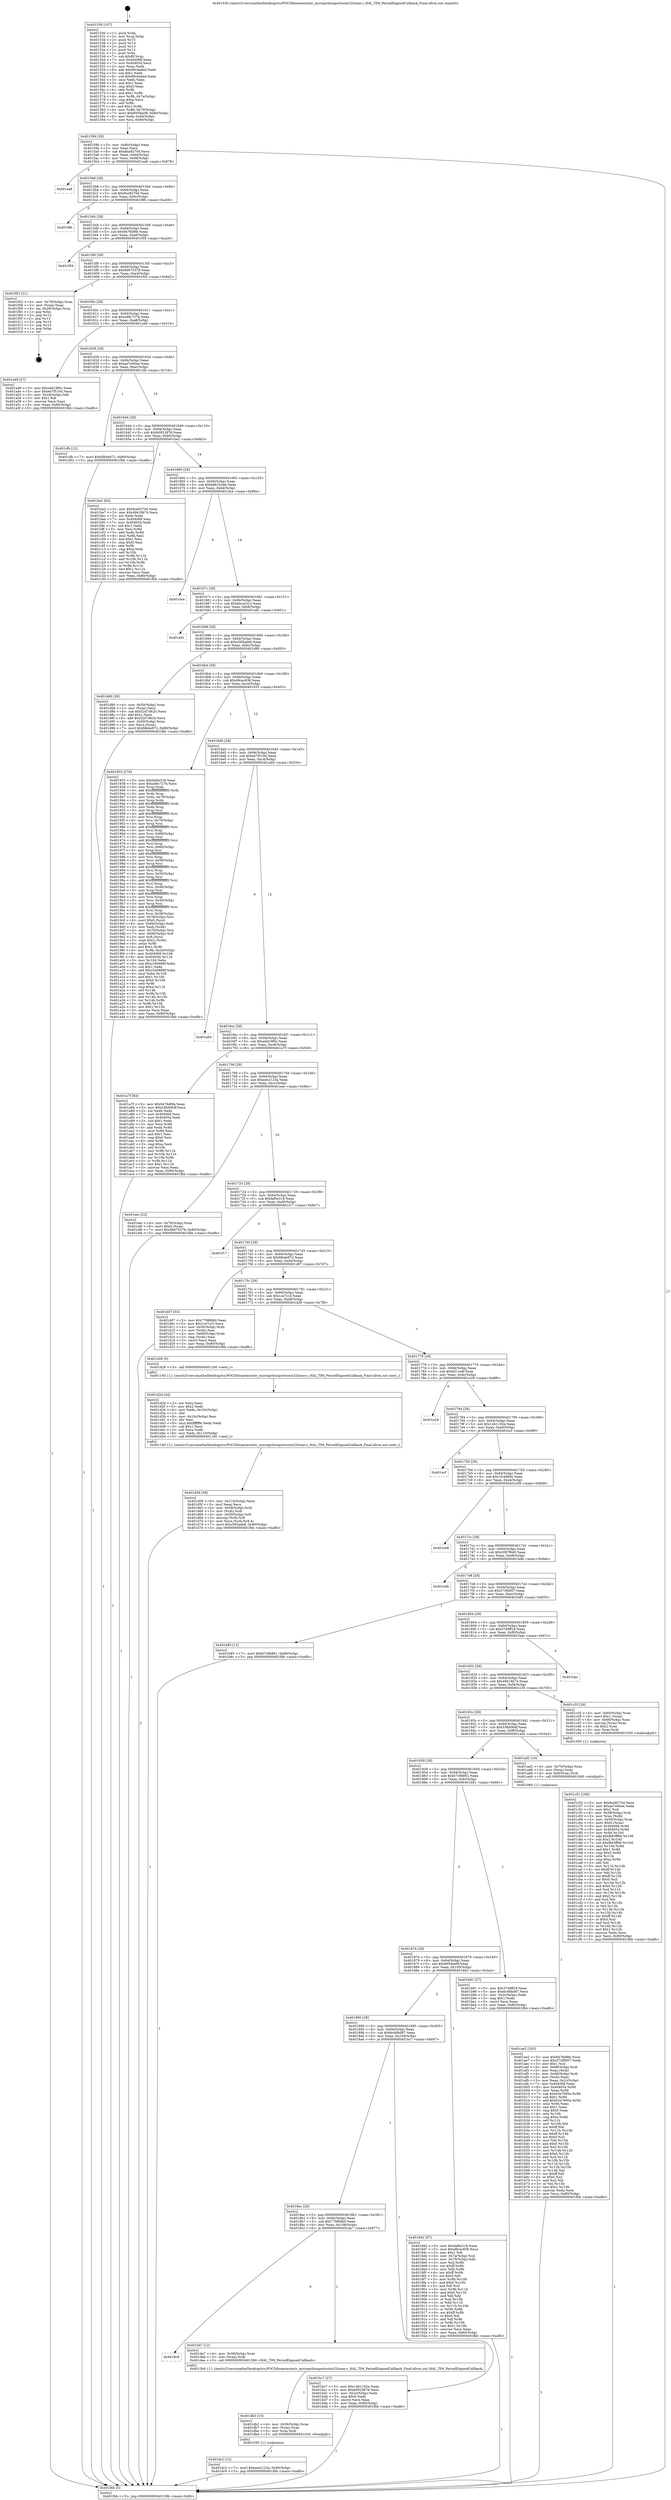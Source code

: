 digraph "0x401530" {
  label = "0x401530 (/mnt/c/Users/mathe/Desktop/tcc/POCII/binaries/extr_micropythonportsstm32timer.c_HAL_TIM_PeriodElapsedCallback_Final-ollvm.out::main(0))"
  labelloc = "t"
  node[shape=record]

  Entry [label="",width=0.3,height=0.3,shape=circle,fillcolor=black,style=filled]
  "0x40159b" [label="{
     0x40159b [29]\l
     | [instrs]\l
     &nbsp;&nbsp;0x40159b \<+3\>: mov -0x80(%rbp),%eax\l
     &nbsp;&nbsp;0x40159e \<+2\>: mov %eax,%ecx\l
     &nbsp;&nbsp;0x4015a0 \<+6\>: sub $0x8aa92709,%ecx\l
     &nbsp;&nbsp;0x4015a6 \<+6\>: mov %eax,-0x94(%rbp)\l
     &nbsp;&nbsp;0x4015ac \<+6\>: mov %ecx,-0x98(%rbp)\l
     &nbsp;&nbsp;0x4015b2 \<+6\>: je 0000000000401ea8 \<main+0x978\>\l
  }"]
  "0x401ea8" [label="{
     0x401ea8\l
  }", style=dashed]
  "0x4015b8" [label="{
     0x4015b8 [28]\l
     | [instrs]\l
     &nbsp;&nbsp;0x4015b8 \<+5\>: jmp 00000000004015bd \<main+0x8d\>\l
     &nbsp;&nbsp;0x4015bd \<+6\>: mov -0x94(%rbp),%eax\l
     &nbsp;&nbsp;0x4015c3 \<+5\>: sub $0x8ce8270d,%eax\l
     &nbsp;&nbsp;0x4015c8 \<+6\>: mov %eax,-0x9c(%rbp)\l
     &nbsp;&nbsp;0x4015ce \<+6\>: je 0000000000401f86 \<main+0xa56\>\l
  }"]
  Exit [label="",width=0.3,height=0.3,shape=circle,fillcolor=black,style=filled,peripheries=2]
  "0x401f86" [label="{
     0x401f86\l
  }", style=dashed]
  "0x4015d4" [label="{
     0x4015d4 [28]\l
     | [instrs]\l
     &nbsp;&nbsp;0x4015d4 \<+5\>: jmp 00000000004015d9 \<main+0xa9\>\l
     &nbsp;&nbsp;0x4015d9 \<+6\>: mov -0x94(%rbp),%eax\l
     &nbsp;&nbsp;0x4015df \<+5\>: sub $0x9476d9fe,%eax\l
     &nbsp;&nbsp;0x4015e4 \<+6\>: mov %eax,-0xa0(%rbp)\l
     &nbsp;&nbsp;0x4015ea \<+6\>: je 0000000000401f59 \<main+0xa29\>\l
  }"]
  "0x401dc2" [label="{
     0x401dc2 [12]\l
     | [instrs]\l
     &nbsp;&nbsp;0x401dc2 \<+7\>: movl $0xeee2123a,-0x80(%rbp)\l
     &nbsp;&nbsp;0x401dc9 \<+5\>: jmp 0000000000401fbb \<main+0xa8b\>\l
  }"]
  "0x401f59" [label="{
     0x401f59\l
  }", style=dashed]
  "0x4015f0" [label="{
     0x4015f0 [28]\l
     | [instrs]\l
     &nbsp;&nbsp;0x4015f0 \<+5\>: jmp 00000000004015f5 \<main+0xc5\>\l
     &nbsp;&nbsp;0x4015f5 \<+6\>: mov -0x94(%rbp),%eax\l
     &nbsp;&nbsp;0x4015fb \<+5\>: sub $0x9b675378,%eax\l
     &nbsp;&nbsp;0x401600 \<+6\>: mov %eax,-0xa4(%rbp)\l
     &nbsp;&nbsp;0x401606 \<+6\>: je 0000000000401f02 \<main+0x9d2\>\l
  }"]
  "0x401db3" [label="{
     0x401db3 [15]\l
     | [instrs]\l
     &nbsp;&nbsp;0x401db3 \<+4\>: mov -0x58(%rbp),%rax\l
     &nbsp;&nbsp;0x401db7 \<+3\>: mov (%rax),%rax\l
     &nbsp;&nbsp;0x401dba \<+3\>: mov %rax,%rdi\l
     &nbsp;&nbsp;0x401dbd \<+5\>: call 0000000000401030 \<free@plt\>\l
     | [calls]\l
     &nbsp;&nbsp;0x401030 \{1\} (unknown)\l
  }"]
  "0x401f02" [label="{
     0x401f02 [21]\l
     | [instrs]\l
     &nbsp;&nbsp;0x401f02 \<+4\>: mov -0x78(%rbp),%rax\l
     &nbsp;&nbsp;0x401f06 \<+2\>: mov (%rax),%eax\l
     &nbsp;&nbsp;0x401f08 \<+4\>: lea -0x28(%rbp),%rsp\l
     &nbsp;&nbsp;0x401f0c \<+1\>: pop %rbx\l
     &nbsp;&nbsp;0x401f0d \<+2\>: pop %r12\l
     &nbsp;&nbsp;0x401f0f \<+2\>: pop %r13\l
     &nbsp;&nbsp;0x401f11 \<+2\>: pop %r14\l
     &nbsp;&nbsp;0x401f13 \<+2\>: pop %r15\l
     &nbsp;&nbsp;0x401f15 \<+1\>: pop %rbp\l
     &nbsp;&nbsp;0x401f16 \<+1\>: ret\l
  }"]
  "0x40160c" [label="{
     0x40160c [28]\l
     | [instrs]\l
     &nbsp;&nbsp;0x40160c \<+5\>: jmp 0000000000401611 \<main+0xe1\>\l
     &nbsp;&nbsp;0x401611 \<+6\>: mov -0x94(%rbp),%eax\l
     &nbsp;&nbsp;0x401617 \<+5\>: sub $0xa48c727b,%eax\l
     &nbsp;&nbsp;0x40161c \<+6\>: mov %eax,-0xa8(%rbp)\l
     &nbsp;&nbsp;0x401622 \<+6\>: je 0000000000401a49 \<main+0x519\>\l
  }"]
  "0x4018c8" [label="{
     0x4018c8\l
  }", style=dashed]
  "0x401a49" [label="{
     0x401a49 [27]\l
     | [instrs]\l
     &nbsp;&nbsp;0x401a49 \<+5\>: mov $0xedd19f0c,%eax\l
     &nbsp;&nbsp;0x401a4e \<+5\>: mov $0xeb7f510d,%ecx\l
     &nbsp;&nbsp;0x401a53 \<+3\>: mov -0x2d(%rbp),%dl\l
     &nbsp;&nbsp;0x401a56 \<+3\>: test $0x1,%dl\l
     &nbsp;&nbsp;0x401a59 \<+3\>: cmovne %ecx,%eax\l
     &nbsp;&nbsp;0x401a5c \<+3\>: mov %eax,-0x80(%rbp)\l
     &nbsp;&nbsp;0x401a5f \<+5\>: jmp 0000000000401fbb \<main+0xa8b\>\l
  }"]
  "0x401628" [label="{
     0x401628 [28]\l
     | [instrs]\l
     &nbsp;&nbsp;0x401628 \<+5\>: jmp 000000000040162d \<main+0xfd\>\l
     &nbsp;&nbsp;0x40162d \<+6\>: mov -0x94(%rbp),%eax\l
     &nbsp;&nbsp;0x401633 \<+5\>: sub $0xae7e00ee,%eax\l
     &nbsp;&nbsp;0x401638 \<+6\>: mov %eax,-0xac(%rbp)\l
     &nbsp;&nbsp;0x40163e \<+6\>: je 0000000000401cfb \<main+0x7cb\>\l
  }"]
  "0x401da7" [label="{
     0x401da7 [12]\l
     | [instrs]\l
     &nbsp;&nbsp;0x401da7 \<+4\>: mov -0x58(%rbp),%rax\l
     &nbsp;&nbsp;0x401dab \<+3\>: mov (%rax),%rdi\l
     &nbsp;&nbsp;0x401dae \<+5\>: call 00000000004013b0 \<HAL_TIM_PeriodElapsedCallback\>\l
     | [calls]\l
     &nbsp;&nbsp;0x4013b0 \{1\} (/mnt/c/Users/mathe/Desktop/tcc/POCII/binaries/extr_micropythonportsstm32timer.c_HAL_TIM_PeriodElapsedCallback_Final-ollvm.out::HAL_TIM_PeriodElapsedCallback)\l
  }"]
  "0x401cfb" [label="{
     0x401cfb [12]\l
     | [instrs]\l
     &nbsp;&nbsp;0x401cfb \<+7\>: movl $0xfdb4e972,-0x80(%rbp)\l
     &nbsp;&nbsp;0x401d02 \<+5\>: jmp 0000000000401fbb \<main+0xa8b\>\l
  }"]
  "0x401644" [label="{
     0x401644 [28]\l
     | [instrs]\l
     &nbsp;&nbsp;0x401644 \<+5\>: jmp 0000000000401649 \<main+0x119\>\l
     &nbsp;&nbsp;0x401649 \<+6\>: mov -0x94(%rbp),%eax\l
     &nbsp;&nbsp;0x40164f \<+5\>: sub $0xb0923876,%eax\l
     &nbsp;&nbsp;0x401654 \<+6\>: mov %eax,-0xb0(%rbp)\l
     &nbsp;&nbsp;0x40165a \<+6\>: je 0000000000401be2 \<main+0x6b2\>\l
  }"]
  "0x401d59" [label="{
     0x401d59 [39]\l
     | [instrs]\l
     &nbsp;&nbsp;0x401d59 \<+6\>: mov -0x110(%rbp),%ecx\l
     &nbsp;&nbsp;0x401d5f \<+3\>: imul %eax,%ecx\l
     &nbsp;&nbsp;0x401d62 \<+4\>: mov -0x58(%rbp),%rdi\l
     &nbsp;&nbsp;0x401d66 \<+3\>: mov (%rdi),%rdi\l
     &nbsp;&nbsp;0x401d69 \<+4\>: mov -0x50(%rbp),%r8\l
     &nbsp;&nbsp;0x401d6d \<+3\>: movslq (%r8),%r8\l
     &nbsp;&nbsp;0x401d70 \<+4\>: mov %ecx,(%rdi,%r8,4)\l
     &nbsp;&nbsp;0x401d74 \<+7\>: movl $0xc565ade6,-0x80(%rbp)\l
     &nbsp;&nbsp;0x401d7b \<+5\>: jmp 0000000000401fbb \<main+0xa8b\>\l
  }"]
  "0x401be2" [label="{
     0x401be2 [83]\l
     | [instrs]\l
     &nbsp;&nbsp;0x401be2 \<+5\>: mov $0x8ce8270d,%eax\l
     &nbsp;&nbsp;0x401be7 \<+5\>: mov $0x46618b74,%ecx\l
     &nbsp;&nbsp;0x401bec \<+2\>: xor %edx,%edx\l
     &nbsp;&nbsp;0x401bee \<+7\>: mov 0x404068,%esi\l
     &nbsp;&nbsp;0x401bf5 \<+7\>: mov 0x404054,%edi\l
     &nbsp;&nbsp;0x401bfc \<+3\>: sub $0x1,%edx\l
     &nbsp;&nbsp;0x401bff \<+3\>: mov %esi,%r8d\l
     &nbsp;&nbsp;0x401c02 \<+3\>: add %edx,%r8d\l
     &nbsp;&nbsp;0x401c05 \<+4\>: imul %r8d,%esi\l
     &nbsp;&nbsp;0x401c09 \<+3\>: and $0x1,%esi\l
     &nbsp;&nbsp;0x401c0c \<+3\>: cmp $0x0,%esi\l
     &nbsp;&nbsp;0x401c0f \<+4\>: sete %r9b\l
     &nbsp;&nbsp;0x401c13 \<+3\>: cmp $0xa,%edi\l
     &nbsp;&nbsp;0x401c16 \<+4\>: setl %r10b\l
     &nbsp;&nbsp;0x401c1a \<+3\>: mov %r9b,%r11b\l
     &nbsp;&nbsp;0x401c1d \<+3\>: and %r10b,%r11b\l
     &nbsp;&nbsp;0x401c20 \<+3\>: xor %r10b,%r9b\l
     &nbsp;&nbsp;0x401c23 \<+3\>: or %r9b,%r11b\l
     &nbsp;&nbsp;0x401c26 \<+4\>: test $0x1,%r11b\l
     &nbsp;&nbsp;0x401c2a \<+3\>: cmovne %ecx,%eax\l
     &nbsp;&nbsp;0x401c2d \<+3\>: mov %eax,-0x80(%rbp)\l
     &nbsp;&nbsp;0x401c30 \<+5\>: jmp 0000000000401fbb \<main+0xa8b\>\l
  }"]
  "0x401660" [label="{
     0x401660 [28]\l
     | [instrs]\l
     &nbsp;&nbsp;0x401660 \<+5\>: jmp 0000000000401665 \<main+0x135\>\l
     &nbsp;&nbsp;0x401665 \<+6\>: mov -0x94(%rbp),%eax\l
     &nbsp;&nbsp;0x40166b \<+5\>: sub $0xbb61b3de,%eax\l
     &nbsp;&nbsp;0x401670 \<+6\>: mov %eax,-0xb4(%rbp)\l
     &nbsp;&nbsp;0x401676 \<+6\>: je 0000000000401dce \<main+0x89e\>\l
  }"]
  "0x401d2d" [label="{
     0x401d2d [44]\l
     | [instrs]\l
     &nbsp;&nbsp;0x401d2d \<+2\>: xor %ecx,%ecx\l
     &nbsp;&nbsp;0x401d2f \<+5\>: mov $0x2,%edx\l
     &nbsp;&nbsp;0x401d34 \<+6\>: mov %edx,-0x10c(%rbp)\l
     &nbsp;&nbsp;0x401d3a \<+1\>: cltd\l
     &nbsp;&nbsp;0x401d3b \<+6\>: mov -0x10c(%rbp),%esi\l
     &nbsp;&nbsp;0x401d41 \<+2\>: idiv %esi\l
     &nbsp;&nbsp;0x401d43 \<+6\>: imul $0xfffffffe,%edx,%edx\l
     &nbsp;&nbsp;0x401d49 \<+3\>: sub $0x1,%ecx\l
     &nbsp;&nbsp;0x401d4c \<+2\>: sub %ecx,%edx\l
     &nbsp;&nbsp;0x401d4e \<+6\>: mov %edx,-0x110(%rbp)\l
     &nbsp;&nbsp;0x401d54 \<+5\>: call 0000000000401160 \<next_i\>\l
     | [calls]\l
     &nbsp;&nbsp;0x401160 \{1\} (/mnt/c/Users/mathe/Desktop/tcc/POCII/binaries/extr_micropythonportsstm32timer.c_HAL_TIM_PeriodElapsedCallback_Final-ollvm.out::next_i)\l
  }"]
  "0x401dce" [label="{
     0x401dce\l
  }", style=dashed]
  "0x40167c" [label="{
     0x40167c [28]\l
     | [instrs]\l
     &nbsp;&nbsp;0x40167c \<+5\>: jmp 0000000000401681 \<main+0x151\>\l
     &nbsp;&nbsp;0x401681 \<+6\>: mov -0x94(%rbp),%eax\l
     &nbsp;&nbsp;0x401687 \<+5\>: sub $0xbbcce31e,%eax\l
     &nbsp;&nbsp;0x40168c \<+6\>: mov %eax,-0xb8(%rbp)\l
     &nbsp;&nbsp;0x401692 \<+6\>: je 0000000000401e81 \<main+0x951\>\l
  }"]
  "0x401c52" [label="{
     0x401c52 [169]\l
     | [instrs]\l
     &nbsp;&nbsp;0x401c52 \<+5\>: mov $0x8ce8270d,%ecx\l
     &nbsp;&nbsp;0x401c57 \<+5\>: mov $0xae7e00ee,%edx\l
     &nbsp;&nbsp;0x401c5c \<+3\>: mov $0x1,%sil\l
     &nbsp;&nbsp;0x401c5f \<+4\>: mov -0x58(%rbp),%rdi\l
     &nbsp;&nbsp;0x401c63 \<+3\>: mov %rax,(%rdi)\l
     &nbsp;&nbsp;0x401c66 \<+4\>: mov -0x50(%rbp),%rax\l
     &nbsp;&nbsp;0x401c6a \<+6\>: movl $0x0,(%rax)\l
     &nbsp;&nbsp;0x401c70 \<+8\>: mov 0x404068,%r8d\l
     &nbsp;&nbsp;0x401c78 \<+8\>: mov 0x404054,%r9d\l
     &nbsp;&nbsp;0x401c80 \<+3\>: mov %r8d,%r10d\l
     &nbsp;&nbsp;0x401c83 \<+7\>: add $0xfb63ff66,%r10d\l
     &nbsp;&nbsp;0x401c8a \<+4\>: sub $0x1,%r10d\l
     &nbsp;&nbsp;0x401c8e \<+7\>: sub $0xfb63ff66,%r10d\l
     &nbsp;&nbsp;0x401c95 \<+4\>: imul %r10d,%r8d\l
     &nbsp;&nbsp;0x401c99 \<+4\>: and $0x1,%r8d\l
     &nbsp;&nbsp;0x401c9d \<+4\>: cmp $0x0,%r8d\l
     &nbsp;&nbsp;0x401ca1 \<+4\>: sete %r11b\l
     &nbsp;&nbsp;0x401ca5 \<+4\>: cmp $0xa,%r9d\l
     &nbsp;&nbsp;0x401ca9 \<+3\>: setl %bl\l
     &nbsp;&nbsp;0x401cac \<+3\>: mov %r11b,%r14b\l
     &nbsp;&nbsp;0x401caf \<+4\>: xor $0xff,%r14b\l
     &nbsp;&nbsp;0x401cb3 \<+3\>: mov %bl,%r15b\l
     &nbsp;&nbsp;0x401cb6 \<+4\>: xor $0xff,%r15b\l
     &nbsp;&nbsp;0x401cba \<+4\>: xor $0x0,%sil\l
     &nbsp;&nbsp;0x401cbe \<+3\>: mov %r14b,%r12b\l
     &nbsp;&nbsp;0x401cc1 \<+4\>: and $0x0,%r12b\l
     &nbsp;&nbsp;0x401cc5 \<+3\>: and %sil,%r11b\l
     &nbsp;&nbsp;0x401cc8 \<+3\>: mov %r15b,%r13b\l
     &nbsp;&nbsp;0x401ccb \<+4\>: and $0x0,%r13b\l
     &nbsp;&nbsp;0x401ccf \<+3\>: and %sil,%bl\l
     &nbsp;&nbsp;0x401cd2 \<+3\>: or %r11b,%r12b\l
     &nbsp;&nbsp;0x401cd5 \<+3\>: or %bl,%r13b\l
     &nbsp;&nbsp;0x401cd8 \<+3\>: xor %r13b,%r12b\l
     &nbsp;&nbsp;0x401cdb \<+3\>: or %r15b,%r14b\l
     &nbsp;&nbsp;0x401cde \<+4\>: xor $0xff,%r14b\l
     &nbsp;&nbsp;0x401ce2 \<+4\>: or $0x0,%sil\l
     &nbsp;&nbsp;0x401ce6 \<+3\>: and %sil,%r14b\l
     &nbsp;&nbsp;0x401ce9 \<+3\>: or %r14b,%r12b\l
     &nbsp;&nbsp;0x401cec \<+4\>: test $0x1,%r12b\l
     &nbsp;&nbsp;0x401cf0 \<+3\>: cmovne %edx,%ecx\l
     &nbsp;&nbsp;0x401cf3 \<+3\>: mov %ecx,-0x80(%rbp)\l
     &nbsp;&nbsp;0x401cf6 \<+5\>: jmp 0000000000401fbb \<main+0xa8b\>\l
  }"]
  "0x401e81" [label="{
     0x401e81\l
  }", style=dashed]
  "0x401698" [label="{
     0x401698 [28]\l
     | [instrs]\l
     &nbsp;&nbsp;0x401698 \<+5\>: jmp 000000000040169d \<main+0x16d\>\l
     &nbsp;&nbsp;0x40169d \<+6\>: mov -0x94(%rbp),%eax\l
     &nbsp;&nbsp;0x4016a3 \<+5\>: sub $0xc565ade6,%eax\l
     &nbsp;&nbsp;0x4016a8 \<+6\>: mov %eax,-0xbc(%rbp)\l
     &nbsp;&nbsp;0x4016ae \<+6\>: je 0000000000401d80 \<main+0x850\>\l
  }"]
  "0x4018ac" [label="{
     0x4018ac [28]\l
     | [instrs]\l
     &nbsp;&nbsp;0x4018ac \<+5\>: jmp 00000000004018b1 \<main+0x381\>\l
     &nbsp;&nbsp;0x4018b1 \<+6\>: mov -0x94(%rbp),%eax\l
     &nbsp;&nbsp;0x4018b7 \<+5\>: sub $0x7798fdb0,%eax\l
     &nbsp;&nbsp;0x4018bc \<+6\>: mov %eax,-0x108(%rbp)\l
     &nbsp;&nbsp;0x4018c2 \<+6\>: je 0000000000401da7 \<main+0x877\>\l
  }"]
  "0x401d80" [label="{
     0x401d80 [39]\l
     | [instrs]\l
     &nbsp;&nbsp;0x401d80 \<+4\>: mov -0x50(%rbp),%rax\l
     &nbsp;&nbsp;0x401d84 \<+2\>: mov (%rax),%ecx\l
     &nbsp;&nbsp;0x401d86 \<+6\>: sub $0x52d7d620,%ecx\l
     &nbsp;&nbsp;0x401d8c \<+3\>: add $0x1,%ecx\l
     &nbsp;&nbsp;0x401d8f \<+6\>: add $0x52d7d620,%ecx\l
     &nbsp;&nbsp;0x401d95 \<+4\>: mov -0x50(%rbp),%rax\l
     &nbsp;&nbsp;0x401d99 \<+2\>: mov %ecx,(%rax)\l
     &nbsp;&nbsp;0x401d9b \<+7\>: movl $0xfdb4e972,-0x80(%rbp)\l
     &nbsp;&nbsp;0x401da2 \<+5\>: jmp 0000000000401fbb \<main+0xa8b\>\l
  }"]
  "0x4016b4" [label="{
     0x4016b4 [28]\l
     | [instrs]\l
     &nbsp;&nbsp;0x4016b4 \<+5\>: jmp 00000000004016b9 \<main+0x189\>\l
     &nbsp;&nbsp;0x4016b9 \<+6\>: mov -0x94(%rbp),%eax\l
     &nbsp;&nbsp;0x4016bf \<+5\>: sub $0xd9cec936,%eax\l
     &nbsp;&nbsp;0x4016c4 \<+6\>: mov %eax,-0xc0(%rbp)\l
     &nbsp;&nbsp;0x4016ca \<+6\>: je 0000000000401933 \<main+0x403\>\l
  }"]
  "0x401bc7" [label="{
     0x401bc7 [27]\l
     | [instrs]\l
     &nbsp;&nbsp;0x401bc7 \<+5\>: mov $0x14b1192e,%eax\l
     &nbsp;&nbsp;0x401bcc \<+5\>: mov $0xb0923876,%ecx\l
     &nbsp;&nbsp;0x401bd1 \<+3\>: mov -0x2c(%rbp),%edx\l
     &nbsp;&nbsp;0x401bd4 \<+3\>: cmp $0x0,%edx\l
     &nbsp;&nbsp;0x401bd7 \<+3\>: cmove %ecx,%eax\l
     &nbsp;&nbsp;0x401bda \<+3\>: mov %eax,-0x80(%rbp)\l
     &nbsp;&nbsp;0x401bdd \<+5\>: jmp 0000000000401fbb \<main+0xa8b\>\l
  }"]
  "0x401933" [label="{
     0x401933 [278]\l
     | [instrs]\l
     &nbsp;&nbsp;0x401933 \<+5\>: mov $0xfaf0e318,%eax\l
     &nbsp;&nbsp;0x401938 \<+5\>: mov $0xa48c727b,%ecx\l
     &nbsp;&nbsp;0x40193d \<+3\>: mov %rsp,%rdx\l
     &nbsp;&nbsp;0x401940 \<+4\>: add $0xfffffffffffffff0,%rdx\l
     &nbsp;&nbsp;0x401944 \<+3\>: mov %rdx,%rsp\l
     &nbsp;&nbsp;0x401947 \<+4\>: mov %rdx,-0x78(%rbp)\l
     &nbsp;&nbsp;0x40194b \<+3\>: mov %rsp,%rdx\l
     &nbsp;&nbsp;0x40194e \<+4\>: add $0xfffffffffffffff0,%rdx\l
     &nbsp;&nbsp;0x401952 \<+3\>: mov %rdx,%rsp\l
     &nbsp;&nbsp;0x401955 \<+3\>: mov %rsp,%rsi\l
     &nbsp;&nbsp;0x401958 \<+4\>: add $0xfffffffffffffff0,%rsi\l
     &nbsp;&nbsp;0x40195c \<+3\>: mov %rsi,%rsp\l
     &nbsp;&nbsp;0x40195f \<+4\>: mov %rsi,-0x70(%rbp)\l
     &nbsp;&nbsp;0x401963 \<+3\>: mov %rsp,%rsi\l
     &nbsp;&nbsp;0x401966 \<+4\>: add $0xfffffffffffffff0,%rsi\l
     &nbsp;&nbsp;0x40196a \<+3\>: mov %rsi,%rsp\l
     &nbsp;&nbsp;0x40196d \<+4\>: mov %rsi,-0x68(%rbp)\l
     &nbsp;&nbsp;0x401971 \<+3\>: mov %rsp,%rsi\l
     &nbsp;&nbsp;0x401974 \<+4\>: add $0xfffffffffffffff0,%rsi\l
     &nbsp;&nbsp;0x401978 \<+3\>: mov %rsi,%rsp\l
     &nbsp;&nbsp;0x40197b \<+4\>: mov %rsi,-0x60(%rbp)\l
     &nbsp;&nbsp;0x40197f \<+3\>: mov %rsp,%rsi\l
     &nbsp;&nbsp;0x401982 \<+4\>: add $0xfffffffffffffff0,%rsi\l
     &nbsp;&nbsp;0x401986 \<+3\>: mov %rsi,%rsp\l
     &nbsp;&nbsp;0x401989 \<+4\>: mov %rsi,-0x58(%rbp)\l
     &nbsp;&nbsp;0x40198d \<+3\>: mov %rsp,%rsi\l
     &nbsp;&nbsp;0x401990 \<+4\>: add $0xfffffffffffffff0,%rsi\l
     &nbsp;&nbsp;0x401994 \<+3\>: mov %rsi,%rsp\l
     &nbsp;&nbsp;0x401997 \<+4\>: mov %rsi,-0x50(%rbp)\l
     &nbsp;&nbsp;0x40199b \<+3\>: mov %rsp,%rsi\l
     &nbsp;&nbsp;0x40199e \<+4\>: add $0xfffffffffffffff0,%rsi\l
     &nbsp;&nbsp;0x4019a2 \<+3\>: mov %rsi,%rsp\l
     &nbsp;&nbsp;0x4019a5 \<+4\>: mov %rsi,-0x48(%rbp)\l
     &nbsp;&nbsp;0x4019a9 \<+3\>: mov %rsp,%rsi\l
     &nbsp;&nbsp;0x4019ac \<+4\>: add $0xfffffffffffffff0,%rsi\l
     &nbsp;&nbsp;0x4019b0 \<+3\>: mov %rsi,%rsp\l
     &nbsp;&nbsp;0x4019b3 \<+4\>: mov %rsi,-0x40(%rbp)\l
     &nbsp;&nbsp;0x4019b7 \<+3\>: mov %rsp,%rsi\l
     &nbsp;&nbsp;0x4019ba \<+4\>: add $0xfffffffffffffff0,%rsi\l
     &nbsp;&nbsp;0x4019be \<+3\>: mov %rsi,%rsp\l
     &nbsp;&nbsp;0x4019c1 \<+4\>: mov %rsi,-0x38(%rbp)\l
     &nbsp;&nbsp;0x4019c5 \<+4\>: mov -0x78(%rbp),%rsi\l
     &nbsp;&nbsp;0x4019c9 \<+6\>: movl $0x0,(%rsi)\l
     &nbsp;&nbsp;0x4019cf \<+6\>: mov -0x84(%rbp),%edi\l
     &nbsp;&nbsp;0x4019d5 \<+2\>: mov %edi,(%rdx)\l
     &nbsp;&nbsp;0x4019d7 \<+4\>: mov -0x70(%rbp),%rsi\l
     &nbsp;&nbsp;0x4019db \<+7\>: mov -0x90(%rbp),%r8\l
     &nbsp;&nbsp;0x4019e2 \<+3\>: mov %r8,(%rsi)\l
     &nbsp;&nbsp;0x4019e5 \<+3\>: cmpl $0x2,(%rdx)\l
     &nbsp;&nbsp;0x4019e8 \<+4\>: setne %r9b\l
     &nbsp;&nbsp;0x4019ec \<+4\>: and $0x1,%r9b\l
     &nbsp;&nbsp;0x4019f0 \<+4\>: mov %r9b,-0x2d(%rbp)\l
     &nbsp;&nbsp;0x4019f4 \<+8\>: mov 0x404068,%r10d\l
     &nbsp;&nbsp;0x4019fc \<+8\>: mov 0x404054,%r11d\l
     &nbsp;&nbsp;0x401a04 \<+3\>: mov %r10d,%ebx\l
     &nbsp;&nbsp;0x401a07 \<+6\>: sub $0xc340686f,%ebx\l
     &nbsp;&nbsp;0x401a0d \<+3\>: sub $0x1,%ebx\l
     &nbsp;&nbsp;0x401a10 \<+6\>: add $0xc340686f,%ebx\l
     &nbsp;&nbsp;0x401a16 \<+4\>: imul %ebx,%r10d\l
     &nbsp;&nbsp;0x401a1a \<+4\>: and $0x1,%r10d\l
     &nbsp;&nbsp;0x401a1e \<+4\>: cmp $0x0,%r10d\l
     &nbsp;&nbsp;0x401a22 \<+4\>: sete %r9b\l
     &nbsp;&nbsp;0x401a26 \<+4\>: cmp $0xa,%r11d\l
     &nbsp;&nbsp;0x401a2a \<+4\>: setl %r14b\l
     &nbsp;&nbsp;0x401a2e \<+3\>: mov %r9b,%r15b\l
     &nbsp;&nbsp;0x401a31 \<+3\>: and %r14b,%r15b\l
     &nbsp;&nbsp;0x401a34 \<+3\>: xor %r14b,%r9b\l
     &nbsp;&nbsp;0x401a37 \<+3\>: or %r9b,%r15b\l
     &nbsp;&nbsp;0x401a3a \<+4\>: test $0x1,%r15b\l
     &nbsp;&nbsp;0x401a3e \<+3\>: cmovne %ecx,%eax\l
     &nbsp;&nbsp;0x401a41 \<+3\>: mov %eax,-0x80(%rbp)\l
     &nbsp;&nbsp;0x401a44 \<+5\>: jmp 0000000000401fbb \<main+0xa8b\>\l
  }"]
  "0x4016d0" [label="{
     0x4016d0 [28]\l
     | [instrs]\l
     &nbsp;&nbsp;0x4016d0 \<+5\>: jmp 00000000004016d5 \<main+0x1a5\>\l
     &nbsp;&nbsp;0x4016d5 \<+6\>: mov -0x94(%rbp),%eax\l
     &nbsp;&nbsp;0x4016db \<+5\>: sub $0xeb7f510d,%eax\l
     &nbsp;&nbsp;0x4016e0 \<+6\>: mov %eax,-0xc4(%rbp)\l
     &nbsp;&nbsp;0x4016e6 \<+6\>: je 0000000000401a64 \<main+0x534\>\l
  }"]
  "0x401ae2" [label="{
     0x401ae2 [163]\l
     | [instrs]\l
     &nbsp;&nbsp;0x401ae2 \<+5\>: mov $0x9476d9fe,%ecx\l
     &nbsp;&nbsp;0x401ae7 \<+5\>: mov $0x373f0007,%edx\l
     &nbsp;&nbsp;0x401aec \<+3\>: mov $0x1,%sil\l
     &nbsp;&nbsp;0x401aef \<+4\>: mov -0x68(%rbp),%rdi\l
     &nbsp;&nbsp;0x401af3 \<+2\>: mov %eax,(%rdi)\l
     &nbsp;&nbsp;0x401af5 \<+4\>: mov -0x68(%rbp),%rdi\l
     &nbsp;&nbsp;0x401af9 \<+2\>: mov (%rdi),%eax\l
     &nbsp;&nbsp;0x401afb \<+3\>: mov %eax,-0x2c(%rbp)\l
     &nbsp;&nbsp;0x401afe \<+7\>: mov 0x404068,%eax\l
     &nbsp;&nbsp;0x401b05 \<+8\>: mov 0x404054,%r8d\l
     &nbsp;&nbsp;0x401b0d \<+3\>: mov %eax,%r9d\l
     &nbsp;&nbsp;0x401b10 \<+7\>: sub $0x63a7690a,%r9d\l
     &nbsp;&nbsp;0x401b17 \<+4\>: sub $0x1,%r9d\l
     &nbsp;&nbsp;0x401b1b \<+7\>: add $0x63a7690a,%r9d\l
     &nbsp;&nbsp;0x401b22 \<+4\>: imul %r9d,%eax\l
     &nbsp;&nbsp;0x401b26 \<+3\>: and $0x1,%eax\l
     &nbsp;&nbsp;0x401b29 \<+3\>: cmp $0x0,%eax\l
     &nbsp;&nbsp;0x401b2c \<+4\>: sete %r10b\l
     &nbsp;&nbsp;0x401b30 \<+4\>: cmp $0xa,%r8d\l
     &nbsp;&nbsp;0x401b34 \<+4\>: setl %r11b\l
     &nbsp;&nbsp;0x401b38 \<+3\>: mov %r10b,%bl\l
     &nbsp;&nbsp;0x401b3b \<+3\>: xor $0xff,%bl\l
     &nbsp;&nbsp;0x401b3e \<+3\>: mov %r11b,%r14b\l
     &nbsp;&nbsp;0x401b41 \<+4\>: xor $0xff,%r14b\l
     &nbsp;&nbsp;0x401b45 \<+4\>: xor $0x0,%sil\l
     &nbsp;&nbsp;0x401b49 \<+3\>: mov %bl,%r15b\l
     &nbsp;&nbsp;0x401b4c \<+4\>: and $0x0,%r15b\l
     &nbsp;&nbsp;0x401b50 \<+3\>: and %sil,%r10b\l
     &nbsp;&nbsp;0x401b53 \<+3\>: mov %r14b,%r12b\l
     &nbsp;&nbsp;0x401b56 \<+4\>: and $0x0,%r12b\l
     &nbsp;&nbsp;0x401b5a \<+3\>: and %sil,%r11b\l
     &nbsp;&nbsp;0x401b5d \<+3\>: or %r10b,%r15b\l
     &nbsp;&nbsp;0x401b60 \<+3\>: or %r11b,%r12b\l
     &nbsp;&nbsp;0x401b63 \<+3\>: xor %r12b,%r15b\l
     &nbsp;&nbsp;0x401b66 \<+3\>: or %r14b,%bl\l
     &nbsp;&nbsp;0x401b69 \<+3\>: xor $0xff,%bl\l
     &nbsp;&nbsp;0x401b6c \<+4\>: or $0x0,%sil\l
     &nbsp;&nbsp;0x401b70 \<+3\>: and %sil,%bl\l
     &nbsp;&nbsp;0x401b73 \<+3\>: or %bl,%r15b\l
     &nbsp;&nbsp;0x401b76 \<+4\>: test $0x1,%r15b\l
     &nbsp;&nbsp;0x401b7a \<+3\>: cmovne %edx,%ecx\l
     &nbsp;&nbsp;0x401b7d \<+3\>: mov %ecx,-0x80(%rbp)\l
     &nbsp;&nbsp;0x401b80 \<+5\>: jmp 0000000000401fbb \<main+0xa8b\>\l
  }"]
  "0x401a64" [label="{
     0x401a64\l
  }", style=dashed]
  "0x4016ec" [label="{
     0x4016ec [28]\l
     | [instrs]\l
     &nbsp;&nbsp;0x4016ec \<+5\>: jmp 00000000004016f1 \<main+0x1c1\>\l
     &nbsp;&nbsp;0x4016f1 \<+6\>: mov -0x94(%rbp),%eax\l
     &nbsp;&nbsp;0x4016f7 \<+5\>: sub $0xedd19f0c,%eax\l
     &nbsp;&nbsp;0x4016fc \<+6\>: mov %eax,-0xc8(%rbp)\l
     &nbsp;&nbsp;0x401702 \<+6\>: je 0000000000401a7f \<main+0x54f\>\l
  }"]
  "0x401530" [label="{
     0x401530 [107]\l
     | [instrs]\l
     &nbsp;&nbsp;0x401530 \<+1\>: push %rbp\l
     &nbsp;&nbsp;0x401531 \<+3\>: mov %rsp,%rbp\l
     &nbsp;&nbsp;0x401534 \<+2\>: push %r15\l
     &nbsp;&nbsp;0x401536 \<+2\>: push %r14\l
     &nbsp;&nbsp;0x401538 \<+2\>: push %r13\l
     &nbsp;&nbsp;0x40153a \<+2\>: push %r12\l
     &nbsp;&nbsp;0x40153c \<+1\>: push %rbx\l
     &nbsp;&nbsp;0x40153d \<+7\>: sub $0xf8,%rsp\l
     &nbsp;&nbsp;0x401544 \<+7\>: mov 0x404068,%eax\l
     &nbsp;&nbsp;0x40154b \<+7\>: mov 0x404054,%ecx\l
     &nbsp;&nbsp;0x401552 \<+2\>: mov %eax,%edx\l
     &nbsp;&nbsp;0x401554 \<+6\>: add $0x99c4aded,%edx\l
     &nbsp;&nbsp;0x40155a \<+3\>: sub $0x1,%edx\l
     &nbsp;&nbsp;0x40155d \<+6\>: sub $0x99c4aded,%edx\l
     &nbsp;&nbsp;0x401563 \<+3\>: imul %edx,%eax\l
     &nbsp;&nbsp;0x401566 \<+3\>: and $0x1,%eax\l
     &nbsp;&nbsp;0x401569 \<+3\>: cmp $0x0,%eax\l
     &nbsp;&nbsp;0x40156c \<+4\>: sete %r8b\l
     &nbsp;&nbsp;0x401570 \<+4\>: and $0x1,%r8b\l
     &nbsp;&nbsp;0x401574 \<+4\>: mov %r8b,-0x7a(%rbp)\l
     &nbsp;&nbsp;0x401578 \<+3\>: cmp $0xa,%ecx\l
     &nbsp;&nbsp;0x40157b \<+4\>: setl %r8b\l
     &nbsp;&nbsp;0x40157f \<+4\>: and $0x1,%r8b\l
     &nbsp;&nbsp;0x401583 \<+4\>: mov %r8b,-0x79(%rbp)\l
     &nbsp;&nbsp;0x401587 \<+7\>: movl $0x6959ae9f,-0x80(%rbp)\l
     &nbsp;&nbsp;0x40158e \<+6\>: mov %edi,-0x84(%rbp)\l
     &nbsp;&nbsp;0x401594 \<+7\>: mov %rsi,-0x90(%rbp)\l
  }"]
  "0x401a7f" [label="{
     0x401a7f [83]\l
     | [instrs]\l
     &nbsp;&nbsp;0x401a7f \<+5\>: mov $0x9476d9fe,%eax\l
     &nbsp;&nbsp;0x401a84 \<+5\>: mov $0x538d06df,%ecx\l
     &nbsp;&nbsp;0x401a89 \<+2\>: xor %edx,%edx\l
     &nbsp;&nbsp;0x401a8b \<+7\>: mov 0x404068,%esi\l
     &nbsp;&nbsp;0x401a92 \<+7\>: mov 0x404054,%edi\l
     &nbsp;&nbsp;0x401a99 \<+3\>: sub $0x1,%edx\l
     &nbsp;&nbsp;0x401a9c \<+3\>: mov %esi,%r8d\l
     &nbsp;&nbsp;0x401a9f \<+3\>: add %edx,%r8d\l
     &nbsp;&nbsp;0x401aa2 \<+4\>: imul %r8d,%esi\l
     &nbsp;&nbsp;0x401aa6 \<+3\>: and $0x1,%esi\l
     &nbsp;&nbsp;0x401aa9 \<+3\>: cmp $0x0,%esi\l
     &nbsp;&nbsp;0x401aac \<+4\>: sete %r9b\l
     &nbsp;&nbsp;0x401ab0 \<+3\>: cmp $0xa,%edi\l
     &nbsp;&nbsp;0x401ab3 \<+4\>: setl %r10b\l
     &nbsp;&nbsp;0x401ab7 \<+3\>: mov %r9b,%r11b\l
     &nbsp;&nbsp;0x401aba \<+3\>: and %r10b,%r11b\l
     &nbsp;&nbsp;0x401abd \<+3\>: xor %r10b,%r9b\l
     &nbsp;&nbsp;0x401ac0 \<+3\>: or %r9b,%r11b\l
     &nbsp;&nbsp;0x401ac3 \<+4\>: test $0x1,%r11b\l
     &nbsp;&nbsp;0x401ac7 \<+3\>: cmovne %ecx,%eax\l
     &nbsp;&nbsp;0x401aca \<+3\>: mov %eax,-0x80(%rbp)\l
     &nbsp;&nbsp;0x401acd \<+5\>: jmp 0000000000401fbb \<main+0xa8b\>\l
  }"]
  "0x401708" [label="{
     0x401708 [28]\l
     | [instrs]\l
     &nbsp;&nbsp;0x401708 \<+5\>: jmp 000000000040170d \<main+0x1dd\>\l
     &nbsp;&nbsp;0x40170d \<+6\>: mov -0x94(%rbp),%eax\l
     &nbsp;&nbsp;0x401713 \<+5\>: sub $0xeee2123a,%eax\l
     &nbsp;&nbsp;0x401718 \<+6\>: mov %eax,-0xcc(%rbp)\l
     &nbsp;&nbsp;0x40171e \<+6\>: je 0000000000401eec \<main+0x9bc\>\l
  }"]
  "0x401fbb" [label="{
     0x401fbb [5]\l
     | [instrs]\l
     &nbsp;&nbsp;0x401fbb \<+5\>: jmp 000000000040159b \<main+0x6b\>\l
  }"]
  "0x401eec" [label="{
     0x401eec [22]\l
     | [instrs]\l
     &nbsp;&nbsp;0x401eec \<+4\>: mov -0x78(%rbp),%rax\l
     &nbsp;&nbsp;0x401ef0 \<+6\>: movl $0x0,(%rax)\l
     &nbsp;&nbsp;0x401ef6 \<+7\>: movl $0x9b675378,-0x80(%rbp)\l
     &nbsp;&nbsp;0x401efd \<+5\>: jmp 0000000000401fbb \<main+0xa8b\>\l
  }"]
  "0x401724" [label="{
     0x401724 [28]\l
     | [instrs]\l
     &nbsp;&nbsp;0x401724 \<+5\>: jmp 0000000000401729 \<main+0x1f9\>\l
     &nbsp;&nbsp;0x401729 \<+6\>: mov -0x94(%rbp),%eax\l
     &nbsp;&nbsp;0x40172f \<+5\>: sub $0xfaf0e318,%eax\l
     &nbsp;&nbsp;0x401734 \<+6\>: mov %eax,-0xd0(%rbp)\l
     &nbsp;&nbsp;0x40173a \<+6\>: je 0000000000401f17 \<main+0x9e7\>\l
  }"]
  "0x401890" [label="{
     0x401890 [28]\l
     | [instrs]\l
     &nbsp;&nbsp;0x401890 \<+5\>: jmp 0000000000401895 \<main+0x365\>\l
     &nbsp;&nbsp;0x401895 \<+6\>: mov -0x94(%rbp),%eax\l
     &nbsp;&nbsp;0x40189b \<+5\>: sub $0x6c46bd87,%eax\l
     &nbsp;&nbsp;0x4018a0 \<+6\>: mov %eax,-0x104(%rbp)\l
     &nbsp;&nbsp;0x4018a6 \<+6\>: je 0000000000401bc7 \<main+0x697\>\l
  }"]
  "0x401f17" [label="{
     0x401f17\l
  }", style=dashed]
  "0x401740" [label="{
     0x401740 [28]\l
     | [instrs]\l
     &nbsp;&nbsp;0x401740 \<+5\>: jmp 0000000000401745 \<main+0x215\>\l
     &nbsp;&nbsp;0x401745 \<+6\>: mov -0x94(%rbp),%eax\l
     &nbsp;&nbsp;0x40174b \<+5\>: sub $0xfdb4e972,%eax\l
     &nbsp;&nbsp;0x401750 \<+6\>: mov %eax,-0xd4(%rbp)\l
     &nbsp;&nbsp;0x401756 \<+6\>: je 0000000000401d07 \<main+0x7d7\>\l
  }"]
  "0x4018d2" [label="{
     0x4018d2 [97]\l
     | [instrs]\l
     &nbsp;&nbsp;0x4018d2 \<+5\>: mov $0xfaf0e318,%eax\l
     &nbsp;&nbsp;0x4018d7 \<+5\>: mov $0xd9cec936,%ecx\l
     &nbsp;&nbsp;0x4018dc \<+2\>: mov $0x1,%dl\l
     &nbsp;&nbsp;0x4018de \<+4\>: mov -0x7a(%rbp),%sil\l
     &nbsp;&nbsp;0x4018e2 \<+4\>: mov -0x79(%rbp),%dil\l
     &nbsp;&nbsp;0x4018e6 \<+3\>: mov %sil,%r8b\l
     &nbsp;&nbsp;0x4018e9 \<+4\>: xor $0xff,%r8b\l
     &nbsp;&nbsp;0x4018ed \<+3\>: mov %dil,%r9b\l
     &nbsp;&nbsp;0x4018f0 \<+4\>: xor $0xff,%r9b\l
     &nbsp;&nbsp;0x4018f4 \<+3\>: xor $0x0,%dl\l
     &nbsp;&nbsp;0x4018f7 \<+3\>: mov %r8b,%r10b\l
     &nbsp;&nbsp;0x4018fa \<+4\>: and $0x0,%r10b\l
     &nbsp;&nbsp;0x4018fe \<+3\>: and %dl,%sil\l
     &nbsp;&nbsp;0x401901 \<+3\>: mov %r9b,%r11b\l
     &nbsp;&nbsp;0x401904 \<+4\>: and $0x0,%r11b\l
     &nbsp;&nbsp;0x401908 \<+3\>: and %dl,%dil\l
     &nbsp;&nbsp;0x40190b \<+3\>: or %sil,%r10b\l
     &nbsp;&nbsp;0x40190e \<+3\>: or %dil,%r11b\l
     &nbsp;&nbsp;0x401911 \<+3\>: xor %r11b,%r10b\l
     &nbsp;&nbsp;0x401914 \<+3\>: or %r9b,%r8b\l
     &nbsp;&nbsp;0x401917 \<+4\>: xor $0xff,%r8b\l
     &nbsp;&nbsp;0x40191b \<+3\>: or $0x0,%dl\l
     &nbsp;&nbsp;0x40191e \<+3\>: and %dl,%r8b\l
     &nbsp;&nbsp;0x401921 \<+3\>: or %r8b,%r10b\l
     &nbsp;&nbsp;0x401924 \<+4\>: test $0x1,%r10b\l
     &nbsp;&nbsp;0x401928 \<+3\>: cmovne %ecx,%eax\l
     &nbsp;&nbsp;0x40192b \<+3\>: mov %eax,-0x80(%rbp)\l
     &nbsp;&nbsp;0x40192e \<+5\>: jmp 0000000000401fbb \<main+0xa8b\>\l
  }"]
  "0x401d07" [label="{
     0x401d07 [33]\l
     | [instrs]\l
     &nbsp;&nbsp;0x401d07 \<+5\>: mov $0x7798fdb0,%eax\l
     &nbsp;&nbsp;0x401d0c \<+5\>: mov $0x1ce7cc3,%ecx\l
     &nbsp;&nbsp;0x401d11 \<+4\>: mov -0x50(%rbp),%rdx\l
     &nbsp;&nbsp;0x401d15 \<+2\>: mov (%rdx),%esi\l
     &nbsp;&nbsp;0x401d17 \<+4\>: mov -0x60(%rbp),%rdx\l
     &nbsp;&nbsp;0x401d1b \<+2\>: cmp (%rdx),%esi\l
     &nbsp;&nbsp;0x401d1d \<+3\>: cmovl %ecx,%eax\l
     &nbsp;&nbsp;0x401d20 \<+3\>: mov %eax,-0x80(%rbp)\l
     &nbsp;&nbsp;0x401d23 \<+5\>: jmp 0000000000401fbb \<main+0xa8b\>\l
  }"]
  "0x40175c" [label="{
     0x40175c [28]\l
     | [instrs]\l
     &nbsp;&nbsp;0x40175c \<+5\>: jmp 0000000000401761 \<main+0x231\>\l
     &nbsp;&nbsp;0x401761 \<+6\>: mov -0x94(%rbp),%eax\l
     &nbsp;&nbsp;0x401767 \<+5\>: sub $0x1ce7cc3,%eax\l
     &nbsp;&nbsp;0x40176c \<+6\>: mov %eax,-0xd8(%rbp)\l
     &nbsp;&nbsp;0x401772 \<+6\>: je 0000000000401d28 \<main+0x7f8\>\l
  }"]
  "0x401874" [label="{
     0x401874 [28]\l
     | [instrs]\l
     &nbsp;&nbsp;0x401874 \<+5\>: jmp 0000000000401879 \<main+0x349\>\l
     &nbsp;&nbsp;0x401879 \<+6\>: mov -0x94(%rbp),%eax\l
     &nbsp;&nbsp;0x40187f \<+5\>: sub $0x6959ae9f,%eax\l
     &nbsp;&nbsp;0x401884 \<+6\>: mov %eax,-0x100(%rbp)\l
     &nbsp;&nbsp;0x40188a \<+6\>: je 00000000004018d2 \<main+0x3a2\>\l
  }"]
  "0x401d28" [label="{
     0x401d28 [5]\l
     | [instrs]\l
     &nbsp;&nbsp;0x401d28 \<+5\>: call 0000000000401160 \<next_i\>\l
     | [calls]\l
     &nbsp;&nbsp;0x401160 \{1\} (/mnt/c/Users/mathe/Desktop/tcc/POCII/binaries/extr_micropythonportsstm32timer.c_HAL_TIM_PeriodElapsedCallback_Final-ollvm.out::next_i)\l
  }"]
  "0x401778" [label="{
     0x401778 [28]\l
     | [instrs]\l
     &nbsp;&nbsp;0x401778 \<+5\>: jmp 000000000040177d \<main+0x24d\>\l
     &nbsp;&nbsp;0x40177d \<+6\>: mov -0x94(%rbp),%eax\l
     &nbsp;&nbsp;0x401783 \<+5\>: sub $0xfd11edf,%eax\l
     &nbsp;&nbsp;0x401788 \<+6\>: mov %eax,-0xdc(%rbp)\l
     &nbsp;&nbsp;0x40178e \<+6\>: je 0000000000401e29 \<main+0x8f9\>\l
  }"]
  "0x401b91" [label="{
     0x401b91 [27]\l
     | [instrs]\l
     &nbsp;&nbsp;0x401b91 \<+5\>: mov $0x3749ff18,%eax\l
     &nbsp;&nbsp;0x401b96 \<+5\>: mov $0x6c46bd87,%ecx\l
     &nbsp;&nbsp;0x401b9b \<+3\>: mov -0x2c(%rbp),%edx\l
     &nbsp;&nbsp;0x401b9e \<+3\>: cmp $0x1,%edx\l
     &nbsp;&nbsp;0x401ba1 \<+3\>: cmovl %ecx,%eax\l
     &nbsp;&nbsp;0x401ba4 \<+3\>: mov %eax,-0x80(%rbp)\l
     &nbsp;&nbsp;0x401ba7 \<+5\>: jmp 0000000000401fbb \<main+0xa8b\>\l
  }"]
  "0x401e29" [label="{
     0x401e29\l
  }", style=dashed]
  "0x401794" [label="{
     0x401794 [28]\l
     | [instrs]\l
     &nbsp;&nbsp;0x401794 \<+5\>: jmp 0000000000401799 \<main+0x269\>\l
     &nbsp;&nbsp;0x401799 \<+6\>: mov -0x94(%rbp),%eax\l
     &nbsp;&nbsp;0x40179f \<+5\>: sub $0x14b1192e,%eax\l
     &nbsp;&nbsp;0x4017a4 \<+6\>: mov %eax,-0xe0(%rbp)\l
     &nbsp;&nbsp;0x4017aa \<+6\>: je 0000000000401ecf \<main+0x99f\>\l
  }"]
  "0x401858" [label="{
     0x401858 [28]\l
     | [instrs]\l
     &nbsp;&nbsp;0x401858 \<+5\>: jmp 000000000040185d \<main+0x32d\>\l
     &nbsp;&nbsp;0x40185d \<+6\>: mov -0x94(%rbp),%eax\l
     &nbsp;&nbsp;0x401863 \<+5\>: sub $0x67c9b861,%eax\l
     &nbsp;&nbsp;0x401868 \<+6\>: mov %eax,-0xfc(%rbp)\l
     &nbsp;&nbsp;0x40186e \<+6\>: je 0000000000401b91 \<main+0x661\>\l
  }"]
  "0x401ecf" [label="{
     0x401ecf\l
  }", style=dashed]
  "0x4017b0" [label="{
     0x4017b0 [28]\l
     | [instrs]\l
     &nbsp;&nbsp;0x4017b0 \<+5\>: jmp 00000000004017b5 \<main+0x285\>\l
     &nbsp;&nbsp;0x4017b5 \<+6\>: mov -0x94(%rbp),%eax\l
     &nbsp;&nbsp;0x4017bb \<+5\>: sub $0x1fc4d90e,%eax\l
     &nbsp;&nbsp;0x4017c0 \<+6\>: mov %eax,-0xe4(%rbp)\l
     &nbsp;&nbsp;0x4017c6 \<+6\>: je 0000000000401e08 \<main+0x8d8\>\l
  }"]
  "0x401ad2" [label="{
     0x401ad2 [16]\l
     | [instrs]\l
     &nbsp;&nbsp;0x401ad2 \<+4\>: mov -0x70(%rbp),%rax\l
     &nbsp;&nbsp;0x401ad6 \<+3\>: mov (%rax),%rax\l
     &nbsp;&nbsp;0x401ad9 \<+4\>: mov 0x8(%rax),%rdi\l
     &nbsp;&nbsp;0x401add \<+5\>: call 0000000000401060 \<atoi@plt\>\l
     | [calls]\l
     &nbsp;&nbsp;0x401060 \{1\} (unknown)\l
  }"]
  "0x401e08" [label="{
     0x401e08\l
  }", style=dashed]
  "0x4017cc" [label="{
     0x4017cc [28]\l
     | [instrs]\l
     &nbsp;&nbsp;0x4017cc \<+5\>: jmp 00000000004017d1 \<main+0x2a1\>\l
     &nbsp;&nbsp;0x4017d1 \<+6\>: mov -0x94(%rbp),%eax\l
     &nbsp;&nbsp;0x4017d7 \<+5\>: sub $0x2087f640,%eax\l
     &nbsp;&nbsp;0x4017dc \<+6\>: mov %eax,-0xe8(%rbp)\l
     &nbsp;&nbsp;0x4017e2 \<+6\>: je 0000000000401edb \<main+0x9ab\>\l
  }"]
  "0x40183c" [label="{
     0x40183c [28]\l
     | [instrs]\l
     &nbsp;&nbsp;0x40183c \<+5\>: jmp 0000000000401841 \<main+0x311\>\l
     &nbsp;&nbsp;0x401841 \<+6\>: mov -0x94(%rbp),%eax\l
     &nbsp;&nbsp;0x401847 \<+5\>: sub $0x538d06df,%eax\l
     &nbsp;&nbsp;0x40184c \<+6\>: mov %eax,-0xf8(%rbp)\l
     &nbsp;&nbsp;0x401852 \<+6\>: je 0000000000401ad2 \<main+0x5a2\>\l
  }"]
  "0x401edb" [label="{
     0x401edb\l
  }", style=dashed]
  "0x4017e8" [label="{
     0x4017e8 [28]\l
     | [instrs]\l
     &nbsp;&nbsp;0x4017e8 \<+5\>: jmp 00000000004017ed \<main+0x2bd\>\l
     &nbsp;&nbsp;0x4017ed \<+6\>: mov -0x94(%rbp),%eax\l
     &nbsp;&nbsp;0x4017f3 \<+5\>: sub $0x373f0007,%eax\l
     &nbsp;&nbsp;0x4017f8 \<+6\>: mov %eax,-0xec(%rbp)\l
     &nbsp;&nbsp;0x4017fe \<+6\>: je 0000000000401b85 \<main+0x655\>\l
  }"]
  "0x401c35" [label="{
     0x401c35 [29]\l
     | [instrs]\l
     &nbsp;&nbsp;0x401c35 \<+4\>: mov -0x60(%rbp),%rax\l
     &nbsp;&nbsp;0x401c39 \<+6\>: movl $0x1,(%rax)\l
     &nbsp;&nbsp;0x401c3f \<+4\>: mov -0x60(%rbp),%rax\l
     &nbsp;&nbsp;0x401c43 \<+3\>: movslq (%rax),%rax\l
     &nbsp;&nbsp;0x401c46 \<+4\>: shl $0x2,%rax\l
     &nbsp;&nbsp;0x401c4a \<+3\>: mov %rax,%rdi\l
     &nbsp;&nbsp;0x401c4d \<+5\>: call 0000000000401050 \<malloc@plt\>\l
     | [calls]\l
     &nbsp;&nbsp;0x401050 \{1\} (unknown)\l
  }"]
  "0x401b85" [label="{
     0x401b85 [12]\l
     | [instrs]\l
     &nbsp;&nbsp;0x401b85 \<+7\>: movl $0x67c9b861,-0x80(%rbp)\l
     &nbsp;&nbsp;0x401b8c \<+5\>: jmp 0000000000401fbb \<main+0xa8b\>\l
  }"]
  "0x401804" [label="{
     0x401804 [28]\l
     | [instrs]\l
     &nbsp;&nbsp;0x401804 \<+5\>: jmp 0000000000401809 \<main+0x2d9\>\l
     &nbsp;&nbsp;0x401809 \<+6\>: mov -0x94(%rbp),%eax\l
     &nbsp;&nbsp;0x40180f \<+5\>: sub $0x3749ff18,%eax\l
     &nbsp;&nbsp;0x401814 \<+6\>: mov %eax,-0xf0(%rbp)\l
     &nbsp;&nbsp;0x40181a \<+6\>: je 0000000000401bac \<main+0x67c\>\l
  }"]
  "0x401820" [label="{
     0x401820 [28]\l
     | [instrs]\l
     &nbsp;&nbsp;0x401820 \<+5\>: jmp 0000000000401825 \<main+0x2f5\>\l
     &nbsp;&nbsp;0x401825 \<+6\>: mov -0x94(%rbp),%eax\l
     &nbsp;&nbsp;0x40182b \<+5\>: sub $0x46618b74,%eax\l
     &nbsp;&nbsp;0x401830 \<+6\>: mov %eax,-0xf4(%rbp)\l
     &nbsp;&nbsp;0x401836 \<+6\>: je 0000000000401c35 \<main+0x705\>\l
  }"]
  "0x401bac" [label="{
     0x401bac\l
  }", style=dashed]
  Entry -> "0x401530" [label=" 1"]
  "0x40159b" -> "0x401ea8" [label=" 0"]
  "0x40159b" -> "0x4015b8" [label=" 18"]
  "0x401f02" -> Exit [label=" 1"]
  "0x4015b8" -> "0x401f86" [label=" 0"]
  "0x4015b8" -> "0x4015d4" [label=" 18"]
  "0x401eec" -> "0x401fbb" [label=" 1"]
  "0x4015d4" -> "0x401f59" [label=" 0"]
  "0x4015d4" -> "0x4015f0" [label=" 18"]
  "0x401dc2" -> "0x401fbb" [label=" 1"]
  "0x4015f0" -> "0x401f02" [label=" 1"]
  "0x4015f0" -> "0x40160c" [label=" 17"]
  "0x401db3" -> "0x401dc2" [label=" 1"]
  "0x40160c" -> "0x401a49" [label=" 1"]
  "0x40160c" -> "0x401628" [label=" 16"]
  "0x401da7" -> "0x401db3" [label=" 1"]
  "0x401628" -> "0x401cfb" [label=" 1"]
  "0x401628" -> "0x401644" [label=" 15"]
  "0x4018ac" -> "0x4018c8" [label=" 0"]
  "0x401644" -> "0x401be2" [label=" 1"]
  "0x401644" -> "0x401660" [label=" 14"]
  "0x4018ac" -> "0x401da7" [label=" 1"]
  "0x401660" -> "0x401dce" [label=" 0"]
  "0x401660" -> "0x40167c" [label=" 14"]
  "0x401d80" -> "0x401fbb" [label=" 1"]
  "0x40167c" -> "0x401e81" [label=" 0"]
  "0x40167c" -> "0x401698" [label=" 14"]
  "0x401d59" -> "0x401fbb" [label=" 1"]
  "0x401698" -> "0x401d80" [label=" 1"]
  "0x401698" -> "0x4016b4" [label=" 13"]
  "0x401d2d" -> "0x401d59" [label=" 1"]
  "0x4016b4" -> "0x401933" [label=" 1"]
  "0x4016b4" -> "0x4016d0" [label=" 12"]
  "0x401d28" -> "0x401d2d" [label=" 1"]
  "0x4016d0" -> "0x401a64" [label=" 0"]
  "0x4016d0" -> "0x4016ec" [label=" 12"]
  "0x401cfb" -> "0x401fbb" [label=" 1"]
  "0x4016ec" -> "0x401a7f" [label=" 1"]
  "0x4016ec" -> "0x401708" [label=" 11"]
  "0x401c35" -> "0x401c52" [label=" 1"]
  "0x401708" -> "0x401eec" [label=" 1"]
  "0x401708" -> "0x401724" [label=" 10"]
  "0x401be2" -> "0x401fbb" [label=" 1"]
  "0x401724" -> "0x401f17" [label=" 0"]
  "0x401724" -> "0x401740" [label=" 10"]
  "0x401bc7" -> "0x401fbb" [label=" 1"]
  "0x401740" -> "0x401d07" [label=" 2"]
  "0x401740" -> "0x40175c" [label=" 8"]
  "0x401890" -> "0x4018ac" [label=" 1"]
  "0x40175c" -> "0x401d28" [label=" 1"]
  "0x40175c" -> "0x401778" [label=" 7"]
  "0x401d07" -> "0x401fbb" [label=" 2"]
  "0x401778" -> "0x401e29" [label=" 0"]
  "0x401778" -> "0x401794" [label=" 7"]
  "0x401b91" -> "0x401fbb" [label=" 1"]
  "0x401794" -> "0x401ecf" [label=" 0"]
  "0x401794" -> "0x4017b0" [label=" 7"]
  "0x401ae2" -> "0x401fbb" [label=" 1"]
  "0x4017b0" -> "0x401e08" [label=" 0"]
  "0x4017b0" -> "0x4017cc" [label=" 7"]
  "0x401ad2" -> "0x401ae2" [label=" 1"]
  "0x4017cc" -> "0x401edb" [label=" 0"]
  "0x4017cc" -> "0x4017e8" [label=" 7"]
  "0x401a49" -> "0x401fbb" [label=" 1"]
  "0x4017e8" -> "0x401b85" [label=" 1"]
  "0x4017e8" -> "0x401804" [label=" 6"]
  "0x401933" -> "0x401fbb" [label=" 1"]
  "0x401804" -> "0x401bac" [label=" 0"]
  "0x401804" -> "0x401820" [label=" 6"]
  "0x401c52" -> "0x401fbb" [label=" 1"]
  "0x401820" -> "0x401c35" [label=" 1"]
  "0x401820" -> "0x40183c" [label=" 5"]
  "0x401a7f" -> "0x401fbb" [label=" 1"]
  "0x40183c" -> "0x401ad2" [label=" 1"]
  "0x40183c" -> "0x401858" [label=" 4"]
  "0x401b85" -> "0x401fbb" [label=" 1"]
  "0x401858" -> "0x401b91" [label=" 1"]
  "0x401858" -> "0x401874" [label=" 3"]
  "0x401890" -> "0x401bc7" [label=" 1"]
  "0x401874" -> "0x4018d2" [label=" 1"]
  "0x401874" -> "0x401890" [label=" 2"]
  "0x4018d2" -> "0x401fbb" [label=" 1"]
  "0x401530" -> "0x40159b" [label=" 1"]
  "0x401fbb" -> "0x40159b" [label=" 17"]
}

